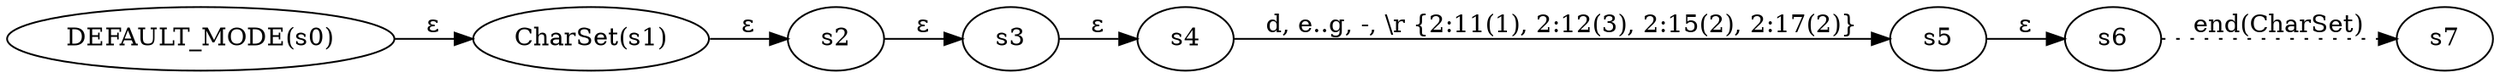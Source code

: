 digraph ATN {
  rankdir=LR;

  "DEFAULT_MODE(s0)" -> "CharSet(s1)" [label=ε]
  "CharSet(s1)" -> s2 [label=ε]
  s2 -> s3 [label=ε]
  s3 -> s4 [label=ε]
  s4 -> s5 [label="d, e..g, -, \\r {2:11(1), 2:12(3), 2:15(2), 2:17(2)}"]
  s5 -> s6 [label=ε]
  s6 -> s7 [label="end(CharSet)" style=dotted]
}
